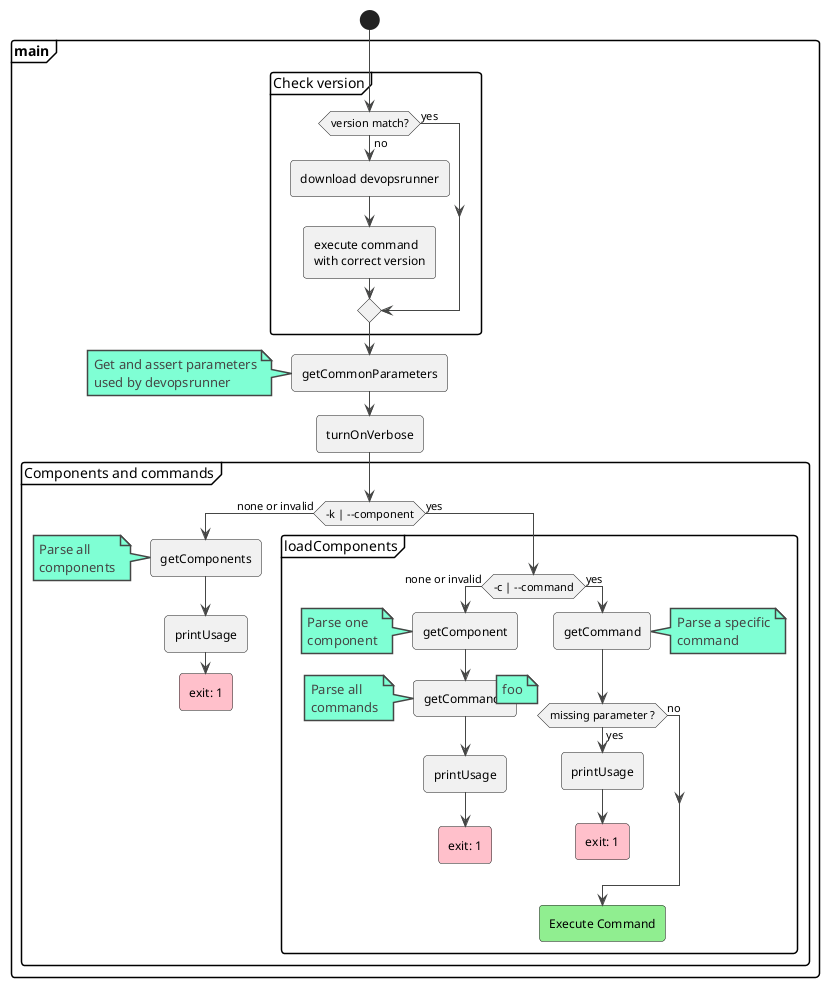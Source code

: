 @startuml

!theme vibrant

start
partition "**main**"{
    partition "Check version" {
        if (version match?) then (yes)
        else (no)
            :download devopsrunner;
            :execute command
            with correct version;
        endif
    }

    :getCommonParameters;
    note left
        Get and assert parameters
        used by devopsrunner
    end note
    
    :turnOnVerbose;
    
    partition "Components and commands" {
        if (-k | --component) then (none or invalid)
            :getComponents;
            note left
                Parse all
                components
            end note
            :printUsage;
            #pink:exit: 1;
            kill
        else (yes)
            partition "loadComponents" {
                if (-c | --command) then (none or invalid)
                    :getComponent;
                    note left
                        Parse one
                        component
                    end note
                    :getCommands;
                    note left
                        Parse all
                        commands
                    end note
                    :printUsage;
                    #pink:exit: 1;
                    kill
                else (yes)
                    :getCommand;
                    note right
                        Parse a specific
                        command
                    end note
                    if (missing parameter ?) then (no)
                    note right
                        foo
                    end note
                    else (yes)
                        :printUsage;
                        #pink:exit: 1;
                        kill
                    endif
                    #lightgreen:Execute Command;
                    kill
                endif
            }
        endif
    }
}

@enduml
